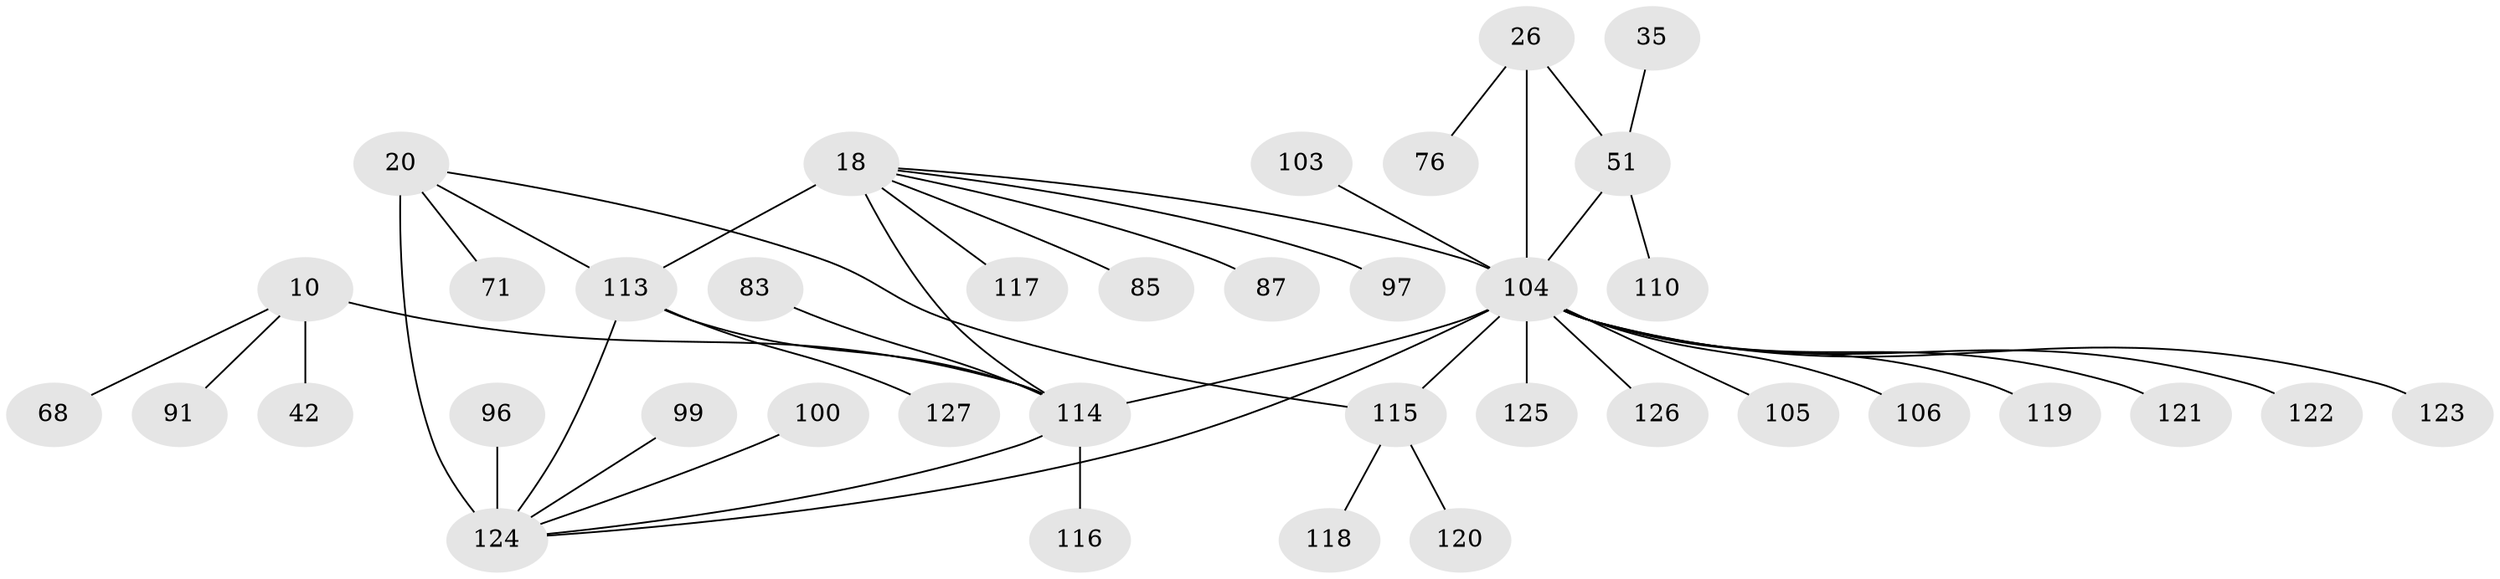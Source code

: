// original degree distribution, {13: 0.015748031496062992, 9: 0.047244094488188976, 8: 0.015748031496062992, 12: 0.015748031496062992, 7: 0.05511811023622047, 10: 0.031496062992125984, 6: 0.047244094488188976, 11: 0.007874015748031496, 3: 0.023622047244094488, 1: 0.5590551181102362, 4: 0.007874015748031496, 2: 0.1732283464566929}
// Generated by graph-tools (version 1.1) at 2025/57/03/04/25 21:57:34]
// undirected, 38 vertices, 44 edges
graph export_dot {
graph [start="1"]
  node [color=gray90,style=filled];
  10 [super="+9"];
  18 [super="+14+17"];
  20 [super="+19"];
  26 [super="+25"];
  35;
  42;
  51 [super="+28"];
  68;
  71;
  76;
  83;
  85;
  87;
  91;
  96;
  97;
  99;
  100;
  103 [super="+77"];
  104 [super="+38+82+60+74+95+58+72+101+102"];
  105;
  106;
  110;
  113 [super="+108"];
  114 [super="+41+81"];
  115 [super="+107+112"];
  116;
  117;
  118;
  119;
  120;
  121;
  122 [super="+69"];
  123;
  124 [super="+36+39+111+24+32+47+56+70+90+93"];
  125;
  126;
  127;
  10 -- 68;
  10 -- 91;
  10 -- 42;
  10 -- 114 [weight=8];
  18 -- 97;
  18 -- 85;
  18 -- 104 [weight=4];
  18 -- 117;
  18 -- 87;
  18 -- 113 [weight=8];
  18 -- 114;
  20 -- 71;
  20 -- 124 [weight=8];
  20 -- 113;
  20 -- 115;
  26 -- 76;
  26 -- 104 [weight=5];
  26 -- 51 [weight=4];
  35 -- 51;
  51 -- 104 [weight=4];
  51 -- 110;
  83 -- 114;
  96 -- 124;
  99 -- 124;
  100 -- 124;
  103 -- 104;
  104 -- 105;
  104 -- 119;
  104 -- 121;
  104 -- 123;
  104 -- 126;
  104 -- 124 [weight=3];
  104 -- 106;
  104 -- 122;
  104 -- 125;
  104 -- 114 [weight=3];
  104 -- 115 [weight=8];
  113 -- 124;
  113 -- 127;
  113 -- 114 [weight=2];
  114 -- 116;
  114 -- 124 [weight=2];
  115 -- 118;
  115 -- 120;
}
